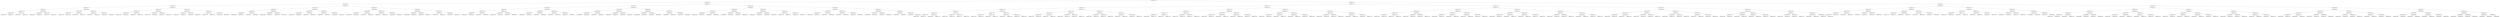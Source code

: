 digraph G{
804969862 [label="Node{data=[7104, 7104]}"]
804969862 -> 312809277
312809277 [label="Node{data=[3786, 3786]}"]
312809277 -> 102608790
102608790 [label="Node{data=[3295, 3295]}"]
102608790 -> 1667984017
1667984017 [label="Node{data=[1456, 1456]}"]
1667984017 -> 436510103
436510103 [label="Node{data=[1440, 1440]}"]
436510103 -> 539131157
539131157 [label="Node{data=[1432, 1432]}"]
539131157 -> 1260914584
1260914584 [label="Node{data=[1367, 1367]}"]
1260914584 -> 1932514190
1932514190 [label="Node{data=[1320, 1320]}"]
1932514190 -> 1308168281
1308168281 [label="Node{data=[1292, 1292]}"]
1932514190 -> 2113930790
2113930790 [label="Node{data=[1328, 1328]}"]
1260914584 -> 1965021881
1965021881 [label="Node{data=[1414, 1414]}"]
1965021881 -> 2023867447
2023867447 [label="Node{data=[1408, 1408]}"]
1965021881 -> 2103404706
2103404706 [label="Node{data=[1431, 1431]}"]
539131157 -> 51408921
51408921 [label="Node{data=[1436, 1436]}"]
51408921 -> 139573456
139573456 [label="Node{data=[1434, 1434]}"]
139573456 -> 2124891537
2124891537 [label="Node{data=[1433, 1433]}"]
139573456 -> 2025531551
2025531551 [label="Node{data=[1435, 1435]}"]
51408921 -> 2016087849
2016087849 [label="Node{data=[1438, 1438]}"]
2016087849 -> 2100932548
2100932548 [label="Node{data=[1437, 1437]}"]
2016087849 -> 972486207
972486207 [label="Node{data=[1439, 1439]}"]
436510103 -> 413716046
413716046 [label="Node{data=[1448, 1448]}"]
413716046 -> 953866293
953866293 [label="Node{data=[1444, 1444]}"]
953866293 -> 145561445
145561445 [label="Node{data=[1442, 1442]}"]
145561445 -> 115629889
115629889 [label="Node{data=[1441, 1441]}"]
145561445 -> 1482701677
1482701677 [label="Node{data=[1443, 1443]}"]
953866293 -> 915757860
915757860 [label="Node{data=[1446, 1446]}"]
915757860 -> 1457743020
1457743020 [label="Node{data=[1445, 1445]}"]
915757860 -> 1926838118
1926838118 [label="Node{data=[1447, 1447]}"]
413716046 -> 725336323
725336323 [label="Node{data=[1452, 1452]}"]
725336323 -> 929817403
929817403 [label="Node{data=[1450, 1450]}"]
929817403 -> 2053126014
2053126014 [label="Node{data=[1449, 1449]}"]
929817403 -> 1094278483
1094278483 [label="Node{data=[1451, 1451]}"]
725336323 -> 880787374
880787374 [label="Node{data=[1454, 1454]}"]
880787374 -> 1558573089
1558573089 [label="Node{data=[1453, 1453]}"]
880787374 -> 658896644
658896644 [label="Node{data=[1455, 1455]}"]
1667984017 -> 740160890
740160890 [label="Node{data=[2018, 2018]}"]
740160890 -> 1700183448
1700183448 [label="Node{data=[1557, 1557]}"]
1700183448 -> 381763051
381763051 [label="Node{data=[1467, 1467]}"]
381763051 -> 515118560
515118560 [label="Node{data=[1458, 1458]}"]
515118560 -> 1572967785
1572967785 [label="Node{data=[1457, 1457]}"]
515118560 -> 220944692
220944692 [label="Node{data=[1459, 1459]}"]
381763051 -> 303698719
303698719 [label="Node{data=[1496, 1496]}"]
303698719 -> 742334377
742334377 [label="Node{data=[1476, 1476]}"]
303698719 -> 2097458586
2097458586 [label="Node{data=[1541, 1541]}"]
1700183448 -> 716290551
716290551 [label="Node{data=[1984, 1984]}"]
716290551 -> 1760679253
1760679253 [label="Node{data=[1852, 1852]}"]
1760679253 -> 1021795765
1021795765 [label="Node{data=[1776, 1776]}"]
1760679253 -> 1691832270
1691832270 [label="Node{data=[1965, 1965]}"]
716290551 -> 1125006498
1125006498 [label="Node{data=[2016, 2016]}"]
1125006498 -> 624100075
624100075 [label="Node{data=[2007, 2007]}"]
1125006498 -> 591390989
591390989 [label="Node{data=[2017, 2017]}"]
740160890 -> 2101898139
2101898139 [label="Node{data=[2173, 2173]}"]
2101898139 -> 1326556092
1326556092 [label="Node{data=[2022, 2022]}"]
1326556092 -> 1913177327
1913177327 [label="Node{data=[2020, 2020]}"]
1913177327 -> 774056994
774056994 [label="Node{data=[2019, 2019]}"]
1913177327 -> 269065934
269065934 [label="Node{data=[2021, 2021]}"]
1326556092 -> 1380434736
1380434736 [label="Node{data=[2058, 2058]}"]
1380434736 -> 1725712939
1725712939 [label="Node{data=[2023, 2023]}"]
1380434736 -> 1361656046
1361656046 [label="Node{data=[2100, 2100]}"]
2101898139 -> 218772459
218772459 [label="Node{data=[2202, 2202]}"]
218772459 -> 1639460665
1639460665 [label="Node{data=[2175, 2175]}"]
1639460665 -> 1706142775
1706142775 [label="Node{data=[2174, 2174]}"]
1639460665 -> 2110195239
2110195239 [label="Node{data=[2187, 2187]}"]
218772459 -> 554624799
554624799 [label="Node{data=[2329, 2329]}"]
554624799 -> 32495072
32495072 [label="Node{data=[2298, 2298]}"]
554624799 -> 1775698430
1775698430 [label="Node{data=[2330, 2330]}"]
102608790 -> 753190109
753190109 [label="Node{data=[3452, 3452]}"]
753190109 -> 2047146049
2047146049 [label="Node{data=[3412, 3412]}"]
2047146049 -> 96166452
96166452 [label="Node{data=[3404, 3404]}"]
96166452 -> 1420974988
1420974988 [label="Node{data=[3400, 3400]}"]
1420974988 -> 1593491435
1593491435 [label="Node{data=[3398, 3398]}"]
1593491435 -> 56726149
56726149 [label="Node{data=[3390, 3390]}"]
1593491435 -> 1570105887
1570105887 [label="Node{data=[3399, 3399]}"]
1420974988 -> 457024538
457024538 [label="Node{data=[3402, 3402]}"]
457024538 -> 271795569
271795569 [label="Node{data=[3401, 3401]}"]
457024538 -> 524879944
524879944 [label="Node{data=[3403, 3403]}"]
96166452 -> 1845415084
1845415084 [label="Node{data=[3408, 3408]}"]
1845415084 -> 454408317
454408317 [label="Node{data=[3406, 3406]}"]
454408317 -> 294088355
294088355 [label="Node{data=[3405, 3405]}"]
454408317 -> 1180385171
1180385171 [label="Node{data=[3407, 3407]}"]
1845415084 -> 1574633560
1574633560 [label="Node{data=[3410, 3410]}"]
1574633560 -> 1807453646
1807453646 [label="Node{data=[3409, 3409]}"]
1574633560 -> 1105400940
1105400940 [label="Node{data=[3411, 3411]}"]
2047146049 -> 1591417956
1591417956 [label="Node{data=[3444, 3444]}"]
1591417956 -> 1535581735
1535581735 [label="Node{data=[3440, 3440]}"]
1535581735 -> 1818574180
1818574180 [label="Node{data=[3438, 3438]}"]
1818574180 -> 897320176
897320176 [label="Node{data=[3413, 3413]}"]
1818574180 -> 859964935
859964935 [label="Node{data=[3439, 3439]}"]
1535581735 -> 1347899502
1347899502 [label="Node{data=[3442, 3442]}"]
1347899502 -> 362596637
362596637 [label="Node{data=[3441, 3441]}"]
1347899502 -> 1074926810
1074926810 [label="Node{data=[3443, 3443]}"]
1591417956 -> 1665351905
1665351905 [label="Node{data=[3448, 3448]}"]
1665351905 -> 159230151
159230151 [label="Node{data=[3446, 3446]}"]
159230151 -> 2052742356
2052742356 [label="Node{data=[3445, 3445]}"]
159230151 -> 717108097
717108097 [label="Node{data=[3447, 3447]}"]
1665351905 -> 1392716415
1392716415 [label="Node{data=[3450, 3450]}"]
1392716415 -> 937200456
937200456 [label="Node{data=[3449, 3449]}"]
1392716415 -> 524869019
524869019 [label="Node{data=[3451, 3451]}"]
753190109 -> 1144117192
1144117192 [label="Node{data=[3468, 3468]}"]
1144117192 -> 237719011
237719011 [label="Node{data=[3460, 3460]}"]
237719011 -> 1576931749
1576931749 [label="Node{data=[3456, 3456]}"]
1576931749 -> 75737988
75737988 [label="Node{data=[3454, 3454]}"]
75737988 -> 1313256267
1313256267 [label="Node{data=[3453, 3453]}"]
75737988 -> 450276149
450276149 [label="Node{data=[3455, 3455]}"]
1576931749 -> 931721971
931721971 [label="Node{data=[3458, 3458]}"]
931721971 -> 776908813
776908813 [label="Node{data=[3457, 3457]}"]
931721971 -> 1441370724
1441370724 [label="Node{data=[3459, 3459]}"]
237719011 -> 2051605743
2051605743 [label="Node{data=[3464, 3464]}"]
2051605743 -> 178679359
178679359 [label="Node{data=[3462, 3462]}"]
178679359 -> 1370716606
1370716606 [label="Node{data=[3461, 3461]}"]
178679359 -> 1213246302
1213246302 [label="Node{data=[3463, 3463]}"]
2051605743 -> 2056040647
2056040647 [label="Node{data=[3466, 3466]}"]
2056040647 -> 1130556991
1130556991 [label="Node{data=[3465, 3465]}"]
2056040647 -> 156631396
156631396 [label="Node{data=[3467, 3467]}"]
1144117192 -> 1150370123
1150370123 [label="Node{data=[3778, 3778]}"]
1150370123 -> 1527040918
1527040918 [label="Node{data=[3563, 3563]}"]
1527040918 -> 264492511
264492511 [label="Node{data=[3470, 3470]}"]
264492511 -> 916957282
916957282 [label="Node{data=[3469, 3469]}"]
264492511 -> 2029137124
2029137124 [label="Node{data=[3523, 3523]}"]
1527040918 -> 89591831
89591831 [label="Node{data=[3602, 3602]}"]
89591831 -> 338382927
338382927 [label="Node{data=[3584, 3584]}"]
89591831 -> 532942352
532942352 [label="Node{data=[3777, 3777]}"]
1150370123 -> 1983419392
1983419392 [label="Node{data=[3782, 3782]}"]
1983419392 -> 1263723896
1263723896 [label="Node{data=[3780, 3780]}"]
1263723896 -> 95780213
95780213 [label="Node{data=[3779, 3779]}"]
1263723896 -> 977164125
977164125 [label="Node{data=[3781, 3781]}"]
1983419392 -> 135548046
135548046 [label="Node{data=[3784, 3784]}"]
135548046 -> 1412501969
1412501969 [label="Node{data=[3783, 3783]}"]
135548046 -> 2051117303
2051117303 [label="Node{data=[3785, 3785]}"]
312809277 -> 848143453
848143453 [label="Node{data=[3937, 3937]}"]
848143453 -> 408415934
408415934 [label="Node{data=[3818, 3818]}"]
408415934 -> 1144314876
1144314876 [label="Node{data=[3802, 3802]}"]
1144314876 -> 847527333
847527333 [label="Node{data=[3794, 3794]}"]
847527333 -> 1836374244
1836374244 [label="Node{data=[3790, 3790]}"]
1836374244 -> 1248979434
1248979434 [label="Node{data=[3788, 3788]}"]
1248979434 -> 678965347
678965347 [label="Node{data=[3787, 3787]}"]
1248979434 -> 990009820
990009820 [label="Node{data=[3789, 3789]}"]
1836374244 -> 1887045024
1887045024 [label="Node{data=[3792, 3792]}"]
1887045024 -> 897682684
897682684 [label="Node{data=[3791, 3791]}"]
1887045024 -> 1544767751
1544767751 [label="Node{data=[3793, 3793]}"]
847527333 -> 1970677728
1970677728 [label="Node{data=[3798, 3798]}"]
1970677728 -> 1434549227
1434549227 [label="Node{data=[3796, 3796]}"]
1434549227 -> 1826548683
1826548683 [label="Node{data=[3795, 3795]}"]
1434549227 -> 717474854
717474854 [label="Node{data=[3797, 3797]}"]
1970677728 -> 1850648505
1850648505 [label="Node{data=[3800, 3800]}"]
1850648505 -> 818857912
818857912 [label="Node{data=[3799, 3799]}"]
1850648505 -> 735441625
735441625 [label="Node{data=[3801, 3801]}"]
1144314876 -> 524532089
524532089 [label="Node{data=[3810, 3810]}"]
524532089 -> 78362183
78362183 [label="Node{data=[3806, 3806]}"]
78362183 -> 1109279341
1109279341 [label="Node{data=[3804, 3804]}"]
1109279341 -> 1180251085
1180251085 [label="Node{data=[3803, 3803]}"]
1109279341 -> 1146339854
1146339854 [label="Node{data=[3805, 3805]}"]
78362183 -> 487804237
487804237 [label="Node{data=[3808, 3808]}"]
487804237 -> 766409128
766409128 [label="Node{data=[3807, 3807]}"]
487804237 -> 585556107
585556107 [label="Node{data=[3809, 3809]}"]
524532089 -> 2029978987
2029978987 [label="Node{data=[3814, 3814]}"]
2029978987 -> 2139178524
2139178524 [label="Node{data=[3812, 3812]}"]
2139178524 -> 565969789
565969789 [label="Node{data=[3811, 3811]}"]
2139178524 -> 885738873
885738873 [label="Node{data=[3813, 3813]}"]
2029978987 -> 874496726
874496726 [label="Node{data=[3816, 3816]}"]
874496726 -> 1096537071
1096537071 [label="Node{data=[3815, 3815]}"]
874496726 -> 12420946
12420946 [label="Node{data=[3817, 3817]}"]
408415934 -> 1853076153
1853076153 [label="Node{data=[3892, 3892]}"]
1853076153 -> 615568595
615568595 [label="Node{data=[3884, 3884]}"]
615568595 -> 996916993
996916993 [label="Node{data=[3880, 3880]}"]
996916993 -> 1468016681
1468016681 [label="Node{data=[3851, 3851]}"]
1468016681 -> 605404698
605404698 [label="Node{data=[3839, 3839]}"]
1468016681 -> 111271943
111271943 [label="Node{data=[3860, 3860]}"]
996916993 -> 1616172133
1616172133 [label="Node{data=[3882, 3882]}"]
1616172133 -> 918776102
918776102 [label="Node{data=[3881, 3881]}"]
1616172133 -> 1068496010
1068496010 [label="Node{data=[3883, 3883]}"]
615568595 -> 914852512
914852512 [label="Node{data=[3888, 3888]}"]
914852512 -> 1882626025
1882626025 [label="Node{data=[3886, 3886]}"]
1882626025 -> 1561418384
1561418384 [label="Node{data=[3885, 3885]}"]
1882626025 -> 492502556
492502556 [label="Node{data=[3887, 3887]}"]
914852512 -> 386049437
386049437 [label="Node{data=[3890, 3890]}"]
386049437 -> 1406132555
1406132555 [label="Node{data=[3889, 3889]}"]
386049437 -> 81650808
81650808 [label="Node{data=[3891, 3891]}"]
1853076153 -> 1321029857
1321029857 [label="Node{data=[3929, 3929]}"]
1321029857 -> 1276193510
1276193510 [label="Node{data=[3896, 3896]}"]
1276193510 -> 1618501526
1618501526 [label="Node{data=[3894, 3894]}"]
1618501526 -> 191732165
191732165 [label="Node{data=[3893, 3893]}"]
1618501526 -> 796129809
796129809 [label="Node{data=[3895, 3895]}"]
1276193510 -> 1794155267
1794155267 [label="Node{data=[3898, 3898]}"]
1794155267 -> 1213650212
1213650212 [label="Node{data=[3897, 3897]}"]
1794155267 -> 798154330
798154330 [label="Node{data=[3928, 3928]}"]
1321029857 -> 528554699
528554699 [label="Node{data=[3933, 3933]}"]
528554699 -> 1879460483
1879460483 [label="Node{data=[3931, 3931]}"]
1879460483 -> 243748434
243748434 [label="Node{data=[3930, 3930]}"]
1879460483 -> 937304534
937304534 [label="Node{data=[3932, 3932]}"]
528554699 -> 547238564
547238564 [label="Node{data=[3935, 3935]}"]
547238564 -> 1653487206
1653487206 [label="Node{data=[3934, 3934]}"]
547238564 -> 1448022459
1448022459 [label="Node{data=[3936, 3936]}"]
848143453 -> 274291253
274291253 [label="Node{data=[4219, 4219]}"]
274291253 -> 1099125128
1099125128 [label="Node{data=[3953, 3953]}"]
1099125128 -> 1387094744
1387094744 [label="Node{data=[3945, 3945]}"]
1387094744 -> 2084660223
2084660223 [label="Node{data=[3941, 3941]}"]
2084660223 -> 647173808
647173808 [label="Node{data=[3939, 3939]}"]
647173808 -> 2110196987
2110196987 [label="Node{data=[3938, 3938]}"]
647173808 -> 1145379385
1145379385 [label="Node{data=[3940, 3940]}"]
2084660223 -> 862771157
862771157 [label="Node{data=[3943, 3943]}"]
862771157 -> 234119582
234119582 [label="Node{data=[3942, 3942]}"]
862771157 -> 1209074703
1209074703 [label="Node{data=[3944, 3944]}"]
1387094744 -> 619273190
619273190 [label="Node{data=[3949, 3949]}"]
619273190 -> 1903092433
1903092433 [label="Node{data=[3947, 3947]}"]
1903092433 -> 1605932531
1605932531 [label="Node{data=[3946, 3946]}"]
1903092433 -> 533316471
533316471 [label="Node{data=[3948, 3948]}"]
619273190 -> 1896975619
1896975619 [label="Node{data=[3951, 3951]}"]
1896975619 -> 2012189082
2012189082 [label="Node{data=[3950, 3950]}"]
1896975619 -> 1826854297
1826854297 [label="Node{data=[3952, 3952]}"]
1099125128 -> 1038098697
1038098697 [label="Node{data=[4099, 4099]}"]
1038098697 -> 1080347171
1080347171 [label="Node{data=[3957, 3957]}"]
1080347171 -> 1267527924
1267527924 [label="Node{data=[3955, 3955]}"]
1267527924 -> 993258305
993258305 [label="Node{data=[3954, 3954]}"]
1267527924 -> 132611399
132611399 [label="Node{data=[3956, 3956]}"]
1080347171 -> 1630833226
1630833226 [label="Node{data=[3959, 3959]}"]
1630833226 -> 1293147592
1293147592 [label="Node{data=[3958, 3958]}"]
1630833226 -> 1767792328
1767792328 [label="Node{data=[3960, 3960]}"]
1038098697 -> 1441733601
1441733601 [label="Node{data=[4215, 4215]}"]
1441733601 -> 273464780
273464780 [label="Node{data=[4128, 4128]}"]
273464780 -> 1130553232
1130553232 [label="Node{data=[4121, 4121]}"]
273464780 -> 1481732394
1481732394 [label="Node{data=[4178, 4178]}"]
1441733601 -> 1976326610
1976326610 [label="Node{data=[4217, 4217]}"]
1976326610 -> 1783930
1783930 [label="Node{data=[4216, 4216]}"]
1976326610 -> 1431366070
1431366070 [label="Node{data=[4218, 4218]}"]
274291253 -> 106633751
106633751 [label="Node{data=[5235, 5235]}"]
106633751 -> 298762695
298762695 [label="Node{data=[5227, 5227]}"]
298762695 -> 1213199212
1213199212 [label="Node{data=[4897, 4897]}"]
1213199212 -> 444645002
444645002 [label="Node{data=[4221, 4221]}"]
444645002 -> 1146455151
1146455151 [label="Node{data=[4220, 4220]}"]
444645002 -> 603104731
603104731 [label="Node{data=[4222, 4222]}"]
1213199212 -> 336721498
336721498 [label="Node{data=[5190, 5190]}"]
336721498 -> 200965820
200965820 [label="Node{data=[5151, 5151]}"]
336721498 -> 1675949392
1675949392 [label="Node{data=[5205, 5205]}"]
298762695 -> 1427003530
1427003530 [label="Node{data=[5231, 5231]}"]
1427003530 -> 1320605527
1320605527 [label="Node{data=[5229, 5229]}"]
1320605527 -> 375476131
375476131 [label="Node{data=[5228, 5228]}"]
1320605527 -> 1382770250
1382770250 [label="Node{data=[5230, 5230]}"]
1427003530 -> 1971764869
1971764869 [label="Node{data=[5233, 5233]}"]
1971764869 -> 225624845
225624845 [label="Node{data=[5232, 5232]}"]
1971764869 -> 301107543
301107543 [label="Node{data=[5234, 5234]}"]
106633751 -> 404943893
404943893 [label="Node{data=[5317, 5317]}"]
404943893 -> 1485837058
1485837058 [label="Node{data=[5239, 5239]}"]
1485837058 -> 1130482102
1130482102 [label="Node{data=[5237, 5237]}"]
1130482102 -> 1188841660
1188841660 [label="Node{data=[5236, 5236]}"]
1130482102 -> 1230085678
1230085678 [label="Node{data=[5238, 5238]}"]
1485837058 -> 285318149
285318149 [label="Node{data=[5268, 5268]}"]
285318149 -> 1549847530
1549847530 [label="Node{data=[5240, 5240]}"]
285318149 -> 2019422578
2019422578 [label="Node{data=[5301, 5301]}"]
404943893 -> 1027121337
1027121337 [label="Node{data=[5666, 5666]}"]
1027121337 -> 549778095
549778095 [label="Node{data=[5519, 5519]}"]
549778095 -> 2057392838
2057392838 [label="Node{data=[5436, 5436]}"]
549778095 -> 1835068033
1835068033 [label="Node{data=[5578, 5578]}"]
1027121337 -> 363180796
363180796 [label="Node{data=[7093, 7093]}"]
363180796 -> 317946733
317946733 [label="Node{data=[5808, 5808]}"]
363180796 -> 1655979159
1655979159 [label="Node{data=[7103, 7103]}"]
804969862 -> 149616290
149616290 [label="Node{data=[7635, 7635]}"]
149616290 -> 811632401
811632401 [label="Node{data=[7272, 7272]}"]
811632401 -> 960608867
960608867 [label="Node{data=[7168, 7168]}"]
960608867 -> 2052221272
2052221272 [label="Node{data=[7136, 7136]}"]
2052221272 -> 634576726
634576726 [label="Node{data=[7120, 7120]}"]
634576726 -> 297704690
297704690 [label="Node{data=[7112, 7112]}"]
297704690 -> 622378500
622378500 [label="Node{data=[7108, 7108]}"]
622378500 -> 1290345302
1290345302 [label="Node{data=[7106, 7106]}"]
1290345302 -> 2146588146
2146588146 [label="Node{data=[7105, 7105]}"]
1290345302 -> 449712114
449712114 [label="Node{data=[7107, 7107]}"]
622378500 -> 2051439153
2051439153 [label="Node{data=[7110, 7110]}"]
2051439153 -> 2121395588
2121395588 [label="Node{data=[7109, 7109]}"]
2051439153 -> 331446909
331446909 [label="Node{data=[7111, 7111]}"]
297704690 -> 2031765096
2031765096 [label="Node{data=[7116, 7116]}"]
2031765096 -> 818166920
818166920 [label="Node{data=[7114, 7114]}"]
818166920 -> 1093204697
1093204697 [label="Node{data=[7113, 7113]}"]
818166920 -> 1503818259
1503818259 [label="Node{data=[7115, 7115]}"]
2031765096 -> 1923106377
1923106377 [label="Node{data=[7118, 7118]}"]
1923106377 -> 1662059753
1662059753 [label="Node{data=[7117, 7117]}"]
1923106377 -> 1709818976
1709818976 [label="Node{data=[7119, 7119]}"]
634576726 -> 789647396
789647396 [label="Node{data=[7128, 7128]}"]
789647396 -> 1601411457
1601411457 [label="Node{data=[7124, 7124]}"]
1601411457 -> 883878090
883878090 [label="Node{data=[7122, 7122]}"]
883878090 -> 525332731
525332731 [label="Node{data=[7121, 7121]}"]
883878090 -> 955794182
955794182 [label="Node{data=[7123, 7123]}"]
1601411457 -> 2072279561
2072279561 [label="Node{data=[7126, 7126]}"]
2072279561 -> 951002379
951002379 [label="Node{data=[7125, 7125]}"]
2072279561 -> 1485296333
1485296333 [label="Node{data=[7127, 7127]}"]
789647396 -> 572345000
572345000 [label="Node{data=[7132, 7132]}"]
572345000 -> 2047944912
2047944912 [label="Node{data=[7130, 7130]}"]
2047944912 -> 995614180
995614180 [label="Node{data=[7129, 7129]}"]
2047944912 -> 1562403321
1562403321 [label="Node{data=[7131, 7131]}"]
572345000 -> 362821887
362821887 [label="Node{data=[7134, 7134]}"]
362821887 -> 1711588659
1711588659 [label="Node{data=[7133, 7133]}"]
362821887 -> 1673108714
1673108714 [label="Node{data=[7135, 7135]}"]
2052221272 -> 1028130509
1028130509 [label="Node{data=[7152, 7152]}"]
1028130509 -> 691775067
691775067 [label="Node{data=[7144, 7144]}"]
691775067 -> 1775686418
1775686418 [label="Node{data=[7140, 7140]}"]
1775686418 -> 1185373198
1185373198 [label="Node{data=[7138, 7138]}"]
1185373198 -> 1000625273
1000625273 [label="Node{data=[7137, 7137]}"]
1185373198 -> 1331246120
1331246120 [label="Node{data=[7139, 7139]}"]
1775686418 -> 273166482
273166482 [label="Node{data=[7142, 7142]}"]
273166482 -> 1827887545
1827887545 [label="Node{data=[7141, 7141]}"]
273166482 -> 1970134978
1970134978 [label="Node{data=[7143, 7143]}"]
691775067 -> 1930648883
1930648883 [label="Node{data=[7148, 7148]}"]
1930648883 -> 579743587
579743587 [label="Node{data=[7146, 7146]}"]
579743587 -> 1422300186
1422300186 [label="Node{data=[7145, 7145]}"]
579743587 -> 1330565775
1330565775 [label="Node{data=[7147, 7147]}"]
1930648883 -> 652080272
652080272 [label="Node{data=[7150, 7150]}"]
652080272 -> 1979392543
1979392543 [label="Node{data=[7149, 7149]}"]
652080272 -> 360517374
360517374 [label="Node{data=[7151, 7151]}"]
1028130509 -> 740191348
740191348 [label="Node{data=[7160, 7160]}"]
740191348 -> 1697539091
1697539091 [label="Node{data=[7156, 7156]}"]
1697539091 -> 1231640947
1231640947 [label="Node{data=[7154, 7154]}"]
1231640947 -> 874427486
874427486 [label="Node{data=[7153, 7153]}"]
1231640947 -> 1807487845
1807487845 [label="Node{data=[7155, 7155]}"]
1697539091 -> 2107960573
2107960573 [label="Node{data=[7158, 7158]}"]
2107960573 -> 2122678523
2122678523 [label="Node{data=[7157, 7157]}"]
2107960573 -> 1064855345
1064855345 [label="Node{data=[7159, 7159]}"]
740191348 -> 886336640
886336640 [label="Node{data=[7164, 7164]}"]
886336640 -> 1850584547
1850584547 [label="Node{data=[7162, 7162]}"]
1850584547 -> 1008564873
1008564873 [label="Node{data=[7161, 7161]}"]
1850584547 -> 1075889108
1075889108 [label="Node{data=[7163, 7163]}"]
886336640 -> 1460078396
1460078396 [label="Node{data=[7166, 7166]}"]
1460078396 -> 1411816074
1411816074 [label="Node{data=[7165, 7165]}"]
1460078396 -> 62417845
62417845 [label="Node{data=[7167, 7167]}"]
960608867 -> 1161836149
1161836149 [label="Node{data=[7200, 7200]}"]
1161836149 -> 705820422
705820422 [label="Node{data=[7184, 7184]}"]
705820422 -> 1250155012
1250155012 [label="Node{data=[7176, 7176]}"]
1250155012 -> 178709794
178709794 [label="Node{data=[7172, 7172]}"]
178709794 -> 1318160797
1318160797 [label="Node{data=[7170, 7170]}"]
1318160797 -> 1797127822
1797127822 [label="Node{data=[7169, 7169]}"]
1318160797 -> 1067076115
1067076115 [label="Node{data=[7171, 7171]}"]
178709794 -> 36190007
36190007 [label="Node{data=[7174, 7174]}"]
36190007 -> 1085770638
1085770638 [label="Node{data=[7173, 7173]}"]
36190007 -> 1146807448
1146807448 [label="Node{data=[7175, 7175]}"]
1250155012 -> 696120530
696120530 [label="Node{data=[7180, 7180]}"]
696120530 -> 1789919045
1789919045 [label="Node{data=[7178, 7178]}"]
1789919045 -> 381219429
381219429 [label="Node{data=[7177, 7177]}"]
1789919045 -> 89500174
89500174 [label="Node{data=[7179, 7179]}"]
696120530 -> 1137181970
1137181970 [label="Node{data=[7182, 7182]}"]
1137181970 -> 1443405817
1443405817 [label="Node{data=[7181, 7181]}"]
1137181970 -> 133325959
133325959 [label="Node{data=[7183, 7183]}"]
705820422 -> 803187629
803187629 [label="Node{data=[7192, 7192]}"]
803187629 -> 750570449
750570449 [label="Node{data=[7188, 7188]}"]
750570449 -> 1046048488
1046048488 [label="Node{data=[7186, 7186]}"]
1046048488 -> 714859512
714859512 [label="Node{data=[7185, 7185]}"]
1046048488 -> 2018224069
2018224069 [label="Node{data=[7187, 7187]}"]
750570449 -> 845351262
845351262 [label="Node{data=[7190, 7190]}"]
845351262 -> 1203249108
1203249108 [label="Node{data=[7189, 7189]}"]
845351262 -> 852078840
852078840 [label="Node{data=[7191, 7191]}"]
803187629 -> 395926763
395926763 [label="Node{data=[7196, 7196]}"]
395926763 -> 1025154751
1025154751 [label="Node{data=[7194, 7194]}"]
1025154751 -> 987455607
987455607 [label="Node{data=[7193, 7193]}"]
1025154751 -> 1164593572
1164593572 [label="Node{data=[7195, 7195]}"]
395926763 -> 407452646
407452646 [label="Node{data=[7198, 7198]}"]
407452646 -> 1901048118
1901048118 [label="Node{data=[7197, 7197]}"]
407452646 -> 284602288
284602288 [label="Node{data=[7199, 7199]}"]
1161836149 -> 130478947
130478947 [label="Node{data=[7256, 7256]}"]
130478947 -> 1442938486
1442938486 [label="Node{data=[7248, 7248]}"]
1442938486 -> 1514906497
1514906497 [label="Node{data=[7244, 7244]}"]
1514906497 -> 2145717335
2145717335 [label="Node{data=[7202, 7202]}"]
2145717335 -> 1325970723
1325970723 [label="Node{data=[7201, 7201]}"]
2145717335 -> 304582778
304582778 [label="Node{data=[7243, 7243]}"]
1514906497 -> 360148500
360148500 [label="Node{data=[7246, 7246]}"]
360148500 -> 1118265177
1118265177 [label="Node{data=[7245, 7245]}"]
360148500 -> 1217158019
1217158019 [label="Node{data=[7247, 7247]}"]
1442938486 -> 1711711912
1711711912 [label="Node{data=[7252, 7252]}"]
1711711912 -> 1219457970
1219457970 [label="Node{data=[7250, 7250]}"]
1219457970 -> 814395497
814395497 [label="Node{data=[7249, 7249]}"]
1219457970 -> 443590072
443590072 [label="Node{data=[7251, 7251]}"]
1711711912 -> 1234199480
1234199480 [label="Node{data=[7254, 7254]}"]
1234199480 -> 2056371163
2056371163 [label="Node{data=[7253, 7253]}"]
1234199480 -> 536691992
536691992 [label="Node{data=[7255, 7255]}"]
130478947 -> 12549690
12549690 [label="Node{data=[7264, 7264]}"]
12549690 -> 1257787446
1257787446 [label="Node{data=[7260, 7260]}"]
1257787446 -> 1027630545
1027630545 [label="Node{data=[7258, 7258]}"]
1027630545 -> 1214264036
1214264036 [label="Node{data=[7257, 7257]}"]
1027630545 -> 869649276
869649276 [label="Node{data=[7259, 7259]}"]
1257787446 -> 1000625360
1000625360 [label="Node{data=[7262, 7262]}"]
1000625360 -> 99930264
99930264 [label="Node{data=[7261, 7261]}"]
1000625360 -> 1288320464
1288320464 [label="Node{data=[7263, 7263]}"]
12549690 -> 1373210910
1373210910 [label="Node{data=[7268, 7268]}"]
1373210910 -> 1220695329
1220695329 [label="Node{data=[7266, 7266]}"]
1220695329 -> 1796291761
1796291761 [label="Node{data=[7265, 7265]}"]
1220695329 -> 1994977462
1994977462 [label="Node{data=[7267, 7267]}"]
1373210910 -> 1810109964
1810109964 [label="Node{data=[7270, 7270]}"]
1810109964 -> 836058380
836058380 [label="Node{data=[7269, 7269]}"]
1810109964 -> 1396927283
1396927283 [label="Node{data=[7271, 7271]}"]
811632401 -> 1646222509
1646222509 [label="Node{data=[7422, 7422]}"]
1646222509 -> 696279700
696279700 [label="Node{data=[7304, 7304]}"]
696279700 -> 832899061
832899061 [label="Node{data=[7288, 7288]}"]
832899061 -> 2037901313
2037901313 [label="Node{data=[7280, 7280]}"]
2037901313 -> 1637169590
1637169590 [label="Node{data=[7276, 7276]}"]
1637169590 -> 1261138898
1261138898 [label="Node{data=[7274, 7274]}"]
1261138898 -> 1386766317
1386766317 [label="Node{data=[7273, 7273]}"]
1261138898 -> 349803097
349803097 [label="Node{data=[7275, 7275]}"]
1637169590 -> 1556697597
1556697597 [label="Node{data=[7278, 7278]}"]
1556697597 -> 1290542165
1290542165 [label="Node{data=[7277, 7277]}"]
1556697597 -> 1546351890
1546351890 [label="Node{data=[7279, 7279]}"]
2037901313 -> 70811540
70811540 [label="Node{data=[7284, 7284]}"]
70811540 -> 317231191
317231191 [label="Node{data=[7282, 7282]}"]
317231191 -> 1053436139
1053436139 [label="Node{data=[7281, 7281]}"]
317231191 -> 969820613
969820613 [label="Node{data=[7283, 7283]}"]
70811540 -> 2118993335
2118993335 [label="Node{data=[7286, 7286]}"]
2118993335 -> 678500353
678500353 [label="Node{data=[7285, 7285]}"]
2118993335 -> 1200877716
1200877716 [label="Node{data=[7287, 7287]}"]
832899061 -> 215484866
215484866 [label="Node{data=[7296, 7296]}"]
215484866 -> 405574931
405574931 [label="Node{data=[7292, 7292]}"]
405574931 -> 951920391
951920391 [label="Node{data=[7290, 7290]}"]
951920391 -> 1626503124
1626503124 [label="Node{data=[7289, 7289]}"]
951920391 -> 749265937
749265937 [label="Node{data=[7291, 7291]}"]
405574931 -> 1355835546
1355835546 [label="Node{data=[7294, 7294]}"]
1355835546 -> 17098904
17098904 [label="Node{data=[7293, 7293]}"]
1355835546 -> 1916494779
1916494779 [label="Node{data=[7295, 7295]}"]
215484866 -> 433625473
433625473 [label="Node{data=[7300, 7300]}"]
433625473 -> 1243588248
1243588248 [label="Node{data=[7298, 7298]}"]
1243588248 -> 1828312939
1828312939 [label="Node{data=[7297, 7297]}"]
1243588248 -> 1173768180
1173768180 [label="Node{data=[7299, 7299]}"]
433625473 -> 415222362
415222362 [label="Node{data=[7302, 7302]}"]
415222362 -> 799245491
799245491 [label="Node{data=[7301, 7301]}"]
415222362 -> 222514339
222514339 [label="Node{data=[7303, 7303]}"]
696279700 -> 2055041816
2055041816 [label="Node{data=[7320, 7320]}"]
2055041816 -> 477530903
477530903 [label="Node{data=[7312, 7312]}"]
477530903 -> 801309238
801309238 [label="Node{data=[7308, 7308]}"]
801309238 -> 947021113
947021113 [label="Node{data=[7306, 7306]}"]
947021113 -> 688272540
688272540 [label="Node{data=[7305, 7305]}"]
947021113 -> 16792728
16792728 [label="Node{data=[7307, 7307]}"]
801309238 -> 912608316
912608316 [label="Node{data=[7310, 7310]}"]
912608316 -> 496352356
496352356 [label="Node{data=[7309, 7309]}"]
912608316 -> 95410590
95410590 [label="Node{data=[7311, 7311]}"]
477530903 -> 97239375
97239375 [label="Node{data=[7316, 7316]}"]
97239375 -> 433289574
433289574 [label="Node{data=[7314, 7314]}"]
433289574 -> 697663652
697663652 [label="Node{data=[7313, 7313]}"]
433289574 -> 1385029409
1385029409 [label="Node{data=[7315, 7315]}"]
97239375 -> 160939398
160939398 [label="Node{data=[7318, 7318]}"]
160939398 -> 193850779
193850779 [label="Node{data=[7317, 7317]}"]
160939398 -> 236510446
236510446 [label="Node{data=[7319, 7319]}"]
2055041816 -> 852524763
852524763 [label="Node{data=[7328, 7328]}"]
852524763 -> 102735498
102735498 [label="Node{data=[7324, 7324]}"]
102735498 -> 1654278887
1654278887 [label="Node{data=[7322, 7322]}"]
1654278887 -> 715986422
715986422 [label="Node{data=[7321, 7321]}"]
1654278887 -> 465207518
465207518 [label="Node{data=[7323, 7323]}"]
102735498 -> 1638643437
1638643437 [label="Node{data=[7326, 7326]}"]
1638643437 -> 1372980557
1372980557 [label="Node{data=[7325, 7325]}"]
1638643437 -> 320256036
320256036 [label="Node{data=[7327, 7327]}"]
852524763 -> 1558542056
1558542056 [label="Node{data=[7332, 7332]}"]
1558542056 -> 1623572295
1623572295 [label="Node{data=[7330, 7330]}"]
1623572295 -> 22553215
22553215 [label="Node{data=[7329, 7329]}"]
1623572295 -> 657026536
657026536 [label="Node{data=[7331, 7331]}"]
1558542056 -> 1342971347
1342971347 [label="Node{data=[7420, 7420]}"]
1342971347 -> 494845714
494845714 [label="Node{data=[7419, 7419]}"]
1342971347 -> 1576353048
1576353048 [label="Node{data=[7421, 7421]}"]
1646222509 -> 828333411
828333411 [label="Node{data=[7499, 7499]}"]
828333411 -> 17640478
17640478 [label="Node{data=[7438, 7438]}"]
17640478 -> 1776518402
1776518402 [label="Node{data=[7430, 7430]}"]
1776518402 -> 487221467
487221467 [label="Node{data=[7426, 7426]}"]
487221467 -> 1458932316
1458932316 [label="Node{data=[7424, 7424]}"]
1458932316 -> 1055924544
1055924544 [label="Node{data=[7423, 7423]}"]
1458932316 -> 1263429641
1263429641 [label="Node{data=[7425, 7425]}"]
487221467 -> 97291531
97291531 [label="Node{data=[7428, 7428]}"]
97291531 -> 2131837060
2131837060 [label="Node{data=[7427, 7427]}"]
97291531 -> 1087673351
1087673351 [label="Node{data=[7429, 7429]}"]
1776518402 -> 2019734068
2019734068 [label="Node{data=[7434, 7434]}"]
2019734068 -> 430431462
430431462 [label="Node{data=[7432, 7432]}"]
430431462 -> 1816640054
1816640054 [label="Node{data=[7431, 7431]}"]
430431462 -> 148336405
148336405 [label="Node{data=[7433, 7433]}"]
2019734068 -> 1707712297
1707712297 [label="Node{data=[7436, 7436]}"]
1707712297 -> 1110327194
1110327194 [label="Node{data=[7435, 7435]}"]
1707712297 -> 334085091
334085091 [label="Node{data=[7437, 7437]}"]
17640478 -> 544588108
544588108 [label="Node{data=[7446, 7446]}"]
544588108 -> 158085820
158085820 [label="Node{data=[7442, 7442]}"]
158085820 -> 973938404
973938404 [label="Node{data=[7440, 7440]}"]
973938404 -> 1692765413
1692765413 [label="Node{data=[7439, 7439]}"]
973938404 -> 1788104340
1788104340 [label="Node{data=[7441, 7441]}"]
158085820 -> 42301608
42301608 [label="Node{data=[7444, 7444]}"]
42301608 -> 1345174562
1345174562 [label="Node{data=[7443, 7443]}"]
42301608 -> 409440358
409440358 [label="Node{data=[7445, 7445]}"]
544588108 -> 1355779344
1355779344 [label="Node{data=[7495, 7495]}"]
1355779344 -> 2040983449
2040983449 [label="Node{data=[7451, 7451]}"]
2040983449 -> 1146589219
1146589219 [label="Node{data=[7447, 7447]}"]
2040983449 -> 1612172399
1612172399 [label="Node{data=[7494, 7494]}"]
1355779344 -> 1276930672
1276930672 [label="Node{data=[7497, 7497]}"]
1276930672 -> 34115149
34115149 [label="Node{data=[7496, 7496]}"]
1276930672 -> 2057752743
2057752743 [label="Node{data=[7498, 7498]}"]
828333411 -> 604774184
604774184 [label="Node{data=[7540, 7540]}"]
604774184 -> 191671859
191671859 [label="Node{data=[7507, 7507]}"]
191671859 -> 1297097717
1297097717 [label="Node{data=[7503, 7503]}"]
1297097717 -> 20967696
20967696 [label="Node{data=[7501, 7501]}"]
20967696 -> 1158564672
1158564672 [label="Node{data=[7500, 7500]}"]
20967696 -> 738027748
738027748 [label="Node{data=[7502, 7502]}"]
1297097717 -> 1744746981
1744746981 [label="Node{data=[7505, 7505]}"]
1744746981 -> 423060347
423060347 [label="Node{data=[7504, 7504]}"]
1744746981 -> 777285462
777285462 [label="Node{data=[7506, 7506]}"]
191671859 -> 1856931888
1856931888 [label="Node{data=[7536, 7536]}"]
1856931888 -> 2089629073
2089629073 [label="Node{data=[7534, 7534]}"]
2089629073 -> 1585692096
1585692096 [label="Node{data=[7522, 7522]}"]
2089629073 -> 1403017113
1403017113 [label="Node{data=[7535, 7535]}"]
1856931888 -> 1238739669
1238739669 [label="Node{data=[7538, 7538]}"]
1238739669 -> 1549877187
1549877187 [label="Node{data=[7537, 7537]}"]
1238739669 -> 533722162
533722162 [label="Node{data=[7539, 7539]}"]
604774184 -> 1308783821
1308783821 [label="Node{data=[7548, 7548]}"]
1308783821 -> 711322842
711322842 [label="Node{data=[7544, 7544]}"]
711322842 -> 2133807474
2133807474 [label="Node{data=[7542, 7542]}"]
2133807474 -> 522273985
522273985 [label="Node{data=[7541, 7541]}"]
2133807474 -> 1113124852
1113124852 [label="Node{data=[7543, 7543]}"]
711322842 -> 1197398105
1197398105 [label="Node{data=[7546, 7546]}"]
1197398105 -> 1115665665
1115665665 [label="Node{data=[7545, 7545]}"]
1197398105 -> 1475208899
1475208899 [label="Node{data=[7547, 7547]}"]
1308783821 -> 1380942981
1380942981 [label="Node{data=[7631, 7631]}"]
1380942981 -> 1667371653
1667371653 [label="Node{data=[7629, 7629]}"]
1667371653 -> 1552577621
1552577621 [label="Node{data=[7628, 7628]}"]
1667371653 -> 1684626169
1684626169 [label="Node{data=[7630, 7630]}"]
1380942981 -> 1252823389
1252823389 [label="Node{data=[7633, 7633]}"]
1252823389 -> 959005879
959005879 [label="Node{data=[7632, 7632]}"]
1252823389 -> 906929947
906929947 [label="Node{data=[7634, 7634]}"]
149616290 -> 413048241
413048241 [label="Node{data=[8070, 8070]}"]
413048241 -> 907465094
907465094 [label="Node{data=[7906, 7906]}"]
907465094 -> 1172907791
1172907791 [label="Node{data=[7700, 7700]}"]
1172907791 -> 102528726
102528726 [label="Node{data=[7643, 7643]}"]
102528726 -> 1778585777
1778585777 [label="Node{data=[7639, 7639]}"]
1778585777 -> 1780049558
1780049558 [label="Node{data=[7637, 7637]}"]
1780049558 -> 1715795333
1715795333 [label="Node{data=[7636, 7636]}"]
1780049558 -> 51090781
51090781 [label="Node{data=[7638, 7638]}"]
1778585777 -> 1912576789
1912576789 [label="Node{data=[7641, 7641]}"]
1912576789 -> 1358134890
1358134890 [label="Node{data=[7640, 7640]}"]
1912576789 -> 291131692
291131692 [label="Node{data=[7642, 7642]}"]
102528726 -> 1311022887
1311022887 [label="Node{data=[7683, 7683]}"]
1311022887 -> 1125024453
1125024453 [label="Node{data=[7645, 7645]}"]
1125024453 -> 138781920
138781920 [label="Node{data=[7644, 7644]}"]
1125024453 -> 1272268789
1272268789 [label="Node{data=[7682, 7682]}"]
1311022887 -> 560083983
560083983 [label="Node{data=[7685, 7685]}"]
560083983 -> 374178380
374178380 [label="Node{data=[7684, 7684]}"]
560083983 -> 856311489
856311489 [label="Node{data=[7686, 7686]}"]
1172907791 -> 1375815098
1375815098 [label="Node{data=[7898, 7898]}"]
1375815098 -> 1660146105
1660146105 [label="Node{data=[7894, 7894]}"]
1660146105 -> 416706633
416706633 [label="Node{data=[7813, 7813]}"]
416706633 -> 2039157212
2039157212 [label="Node{data=[7717, 7717]}"]
416706633 -> 562018242
562018242 [label="Node{data=[7861, 7861]}"]
1660146105 -> 1568527437
1568527437 [label="Node{data=[7896, 7896]}"]
1568527437 -> 1979888531
1979888531 [label="Node{data=[7895, 7895]}"]
1568527437 -> 1470515582
1470515582 [label="Node{data=[7897, 7897]}"]
1375815098 -> 196818415
196818415 [label="Node{data=[7902, 7902]}"]
196818415 -> 953636713
953636713 [label="Node{data=[7900, 7900]}"]
953636713 -> 1529542091
1529542091 [label="Node{data=[7899, 7899]}"]
953636713 -> 1042463337
1042463337 [label="Node{data=[7901, 7901]}"]
196818415 -> 1826939919
1826939919 [label="Node{data=[7904, 7904]}"]
1826939919 -> 1854573285
1854573285 [label="Node{data=[7903, 7903]}"]
1826939919 -> 1652735570
1652735570 [label="Node{data=[7905, 7905]}"]
907465094 -> 1230549401
1230549401 [label="Node{data=[7922, 7922]}"]
1230549401 -> 39313441
39313441 [label="Node{data=[7914, 7914]}"]
39313441 -> 942706476
942706476 [label="Node{data=[7910, 7910]}"]
942706476 -> 1329059414
1329059414 [label="Node{data=[7908, 7908]}"]
1329059414 -> 1131377232
1131377232 [label="Node{data=[7907, 7907]}"]
1329059414 -> 2114245876
2114245876 [label="Node{data=[7909, 7909]}"]
942706476 -> 1123118583
1123118583 [label="Node{data=[7912, 7912]}"]
1123118583 -> 864388761
864388761 [label="Node{data=[7911, 7911]}"]
1123118583 -> 197173067
197173067 [label="Node{data=[7913, 7913]}"]
39313441 -> 1404783027
1404783027 [label="Node{data=[7918, 7918]}"]
1404783027 -> 451680486
451680486 [label="Node{data=[7916, 7916]}"]
451680486 -> 96658540
96658540 [label="Node{data=[7915, 7915]}"]
451680486 -> 183961944
183961944 [label="Node{data=[7917, 7917]}"]
1404783027 -> 50872164
50872164 [label="Node{data=[7920, 7920]}"]
50872164 -> 2035887307
2035887307 [label="Node{data=[7919, 7919]}"]
50872164 -> 1797936648
1797936648 [label="Node{data=[7921, 7921]}"]
1230549401 -> 1503997948
1503997948 [label="Node{data=[8018, 8018]}"]
1503997948 -> 462735539
462735539 [label="Node{data=[7926, 7926]}"]
462735539 -> 731615358
731615358 [label="Node{data=[7924, 7924]}"]
731615358 -> 305662227
305662227 [label="Node{data=[7923, 7923]}"]
731615358 -> 1653739111
1653739111 [label="Node{data=[7925, 7925]}"]
462735539 -> 1602130902
1602130902 [label="Node{data=[7928, 7928]}"]
1602130902 -> 672264231
672264231 [label="Node{data=[7927, 7927]}"]
1602130902 -> 2050163879
2050163879 [label="Node{data=[7963, 7963]}"]
1503997948 -> 144755888
144755888 [label="Node{data=[8066, 8066]}"]
144755888 -> 594222673
594222673 [label="Node{data=[8064, 8064]}"]
594222673 -> 81547987
81547987 [label="Node{data=[8053, 8053]}"]
594222673 -> 1722312915
1722312915 [label="Node{data=[8065, 8065]}"]
144755888 -> 1759772154
1759772154 [label="Node{data=[8068, 8068]}"]
1759772154 -> 327286561
327286561 [label="Node{data=[8067, 8067]}"]
1759772154 -> 1974299976
1974299976 [label="Node{data=[8069, 8069]}"]
413048241 -> 1357278686
1357278686 [label="Node{data=[8148, 8148]}"]
1357278686 -> 664618517
664618517 [label="Node{data=[8116, 8116]}"]
664618517 -> 997838128
997838128 [label="Node{data=[8100, 8100]}"]
997838128 -> 622866490
622866490 [label="Node{data=[8078, 8078]}"]
622866490 -> 1187717597
1187717597 [label="Node{data=[8074, 8074]}"]
1187717597 -> 195783423
195783423 [label="Node{data=[8072, 8072]}"]
195783423 -> 2127439607
2127439607 [label="Node{data=[8071, 8071]}"]
195783423 -> 1514895604
1514895604 [label="Node{data=[8073, 8073]}"]
1187717597 -> 1167159209
1167159209 [label="Node{data=[8076, 8076]}"]
1167159209 -> 364714358
364714358 [label="Node{data=[8075, 8075]}"]
1167159209 -> 449543336
449543336 [label="Node{data=[8077, 8077]}"]
622866490 -> 465976285
465976285 [label="Node{data=[8096, 8096]}"]
465976285 -> 1432679211
1432679211 [label="Node{data=[8094, 8094]}"]
1432679211 -> 686761560
686761560 [label="Node{data=[8093, 8093]}"]
1432679211 -> 1761616337
1761616337 [label="Node{data=[8095, 8095]}"]
465976285 -> 1127409663
1127409663 [label="Node{data=[8098, 8098]}"]
1127409663 -> 834517273
834517273 [label="Node{data=[8097, 8097]}"]
1127409663 -> 1622246544
1622246544 [label="Node{data=[8099, 8099]}"]
997838128 -> 148324350
148324350 [label="Node{data=[8108, 8108]}"]
148324350 -> 1544436740
1544436740 [label="Node{data=[8104, 8104]}"]
1544436740 -> 10957805
10957805 [label="Node{data=[8102, 8102]}"]
10957805 -> 1818145389
1818145389 [label="Node{data=[8101, 8101]}"]
10957805 -> 1564952791
1564952791 [label="Node{data=[8103, 8103]}"]
1544436740 -> 1887740263
1887740263 [label="Node{data=[8106, 8106]}"]
1887740263 -> 1225120961
1225120961 [label="Node{data=[8105, 8105]}"]
1887740263 -> 1355924054
1355924054 [label="Node{data=[8107, 8107]}"]
148324350 -> 926366059
926366059 [label="Node{data=[8112, 8112]}"]
926366059 -> 1651325299
1651325299 [label="Node{data=[8110, 8110]}"]
1651325299 -> 99156523
99156523 [label="Node{data=[8109, 8109]}"]
1651325299 -> 1542763442
1542763442 [label="Node{data=[8111, 8111]}"]
926366059 -> 1426470342
1426470342 [label="Node{data=[8114, 8114]}"]
1426470342 -> 1588275380
1588275380 [label="Node{data=[8113, 8113]}"]
1426470342 -> 320770320
320770320 [label="Node{data=[8115, 8115]}"]
664618517 -> 1829358050
1829358050 [label="Node{data=[8132, 8132]}"]
1829358050 -> 155548032
155548032 [label="Node{data=[8124, 8124]}"]
155548032 -> 237772436
237772436 [label="Node{data=[8120, 8120]}"]
237772436 -> 1776126032
1776126032 [label="Node{data=[8118, 8118]}"]
1776126032 -> 1245186640
1245186640 [label="Node{data=[8117, 8117]}"]
1776126032 -> 1754526702
1754526702 [label="Node{data=[8119, 8119]}"]
237772436 -> 111515862
111515862 [label="Node{data=[8122, 8122]}"]
111515862 -> 54468442
54468442 [label="Node{data=[8121, 8121]}"]
111515862 -> 165670887
165670887 [label="Node{data=[8123, 8123]}"]
155548032 -> 2116313521
2116313521 [label="Node{data=[8128, 8128]}"]
2116313521 -> 1424831883
1424831883 [label="Node{data=[8126, 8126]}"]
1424831883 -> 793982339
793982339 [label="Node{data=[8125, 8125]}"]
1424831883 -> 1493518169
1493518169 [label="Node{data=[8127, 8127]}"]
2116313521 -> 82943009
82943009 [label="Node{data=[8130, 8130]}"]
82943009 -> 965587033
965587033 [label="Node{data=[8129, 8129]}"]
82943009 -> 264529350
264529350 [label="Node{data=[8131, 8131]}"]
1829358050 -> 2080949480
2080949480 [label="Node{data=[8140, 8140]}"]
2080949480 -> 1955614684
1955614684 [label="Node{data=[8136, 8136]}"]
1955614684 -> 550184559
550184559 [label="Node{data=[8134, 8134]}"]
550184559 -> 210603493
210603493 [label="Node{data=[8133, 8133]}"]
550184559 -> 915941144
915941144 [label="Node{data=[8135, 8135]}"]
1955614684 -> 1073766584
1073766584 [label="Node{data=[8138, 8138]}"]
1073766584 -> 956419721
956419721 [label="Node{data=[8137, 8137]}"]
1073766584 -> 1501798121
1501798121 [label="Node{data=[8139, 8139]}"]
2080949480 -> 785695270
785695270 [label="Node{data=[8144, 8144]}"]
785695270 -> 1838310116
1838310116 [label="Node{data=[8142, 8142]}"]
1838310116 -> 1515232345
1515232345 [label="Node{data=[8141, 8141]}"]
1838310116 -> 534848812
534848812 [label="Node{data=[8143, 8143]}"]
785695270 -> 397152516
397152516 [label="Node{data=[8146, 8146]}"]
397152516 -> 1775748183
1775748183 [label="Node{data=[8145, 8145]}"]
397152516 -> 926625632
926625632 [label="Node{data=[8147, 8147]}"]
1357278686 -> 568698094
568698094 [label="Node{data=[9626, 9626]}"]
568698094 -> 1446426087
1446426087 [label="Node{data=[9610, 9610]}"]
1446426087 -> 18097674
18097674 [label="Node{data=[8156, 8156]}"]
18097674 -> 1874479463
1874479463 [label="Node{data=[8152, 8152]}"]
1874479463 -> 1668563626
1668563626 [label="Node{data=[8150, 8150]}"]
1668563626 -> 9325230
9325230 [label="Node{data=[8149, 8149]}"]
1668563626 -> 537528515
537528515 [label="Node{data=[8151, 8151]}"]
1874479463 -> 499551444
499551444 [label="Node{data=[8154, 8154]}"]
499551444 -> 1558641876
1558641876 [label="Node{data=[8153, 8153]}"]
499551444 -> 785323740
785323740 [label="Node{data=[8155, 8155]}"]
18097674 -> 1593008086
1593008086 [label="Node{data=[9597, 9597]}"]
1593008086 -> 2004535536
2004535536 [label="Node{data=[9195, 9195]}"]
2004535536 -> 470911639
470911639 [label="Node{data=[8157, 8157]}"]
2004535536 -> 1253971519
1253971519 [label="Node{data=[9413, 9413]}"]
1593008086 -> 251133265
251133265 [label="Node{data=[9608, 9608]}"]
251133265 -> 803965239
803965239 [label="Node{data=[9607, 9607]}"]
251133265 -> 1069480815
1069480815 [label="Node{data=[9609, 9609]}"]
1446426087 -> 84614473
84614473 [label="Node{data=[9618, 9618]}"]
84614473 -> 883385804
883385804 [label="Node{data=[9614, 9614]}"]
883385804 -> 1198977118
1198977118 [label="Node{data=[9612, 9612]}"]
1198977118 -> 266018396
266018396 [label="Node{data=[9611, 9611]}"]
1198977118 -> 1390918587
1390918587 [label="Node{data=[9613, 9613]}"]
883385804 -> 1566653742
1566653742 [label="Node{data=[9616, 9616]}"]
1566653742 -> 761643740
761643740 [label="Node{data=[9615, 9615]}"]
1566653742 -> 2048590034
2048590034 [label="Node{data=[9617, 9617]}"]
84614473 -> 357451337
357451337 [label="Node{data=[9622, 9622]}"]
357451337 -> 1100124547
1100124547 [label="Node{data=[9620, 9620]}"]
1100124547 -> 1113774159
1113774159 [label="Node{data=[9619, 9619]}"]
1100124547 -> 1616731457
1616731457 [label="Node{data=[9621, 9621]}"]
357451337 -> 130425613
130425613 [label="Node{data=[9624, 9624]}"]
130425613 -> 1385014527
1385014527 [label="Node{data=[9623, 9623]}"]
130425613 -> 108641857
108641857 [label="Node{data=[9625, 9625]}"]
568698094 -> 205802650
205802650 [label="Node{data=[9949, 9949]}"]
205802650 -> 976017492
976017492 [label="Node{data=[9634, 9634]}"]
976017492 -> 87636402
87636402 [label="Node{data=[9630, 9630]}"]
87636402 -> 1324942562
1324942562 [label="Node{data=[9628, 9628]}"]
1324942562 -> 1626845499
1626845499 [label="Node{data=[9627, 9627]}"]
1324942562 -> 1019554569
1019554569 [label="Node{data=[9629, 9629]}"]
87636402 -> 1895653770
1895653770 [label="Node{data=[9632, 9632]}"]
1895653770 -> 1990567267
1990567267 [label="Node{data=[9631, 9631]}"]
1895653770 -> 721857765
721857765 [label="Node{data=[9633, 9633]}"]
976017492 -> 1041127407
1041127407 [label="Node{data=[9945, 9945]}"]
1041127407 -> 627343509
627343509 [label="Node{data=[9943, 9943]}"]
627343509 -> 2117187559
2117187559 [label="Node{data=[9635, 9635]}"]
627343509 -> 1615744320
1615744320 [label="Node{data=[9944, 9944]}"]
1041127407 -> 741592969
741592969 [label="Node{data=[9947, 9947]}"]
741592969 -> 760382130
760382130 [label="Node{data=[9946, 9946]}"]
741592969 -> 1588561520
1588561520 [label="Node{data=[9948, 9948]}"]
205802650 -> 1276765352
1276765352 [label="Node{data=[9957, 9957]}"]
1276765352 -> 2128885029
2128885029 [label="Node{data=[9953, 9953]}"]
2128885029 -> 1192914777
1192914777 [label="Node{data=[9951, 9951]}"]
1192914777 -> 1705307596
1705307596 [label="Node{data=[9950, 9950]}"]
1192914777 -> 1721461108
1721461108 [label="Node{data=[9952, 9952]}"]
2128885029 -> 965289375
965289375 [label="Node{data=[9955, 9955]}"]
965289375 -> 771618128
771618128 [label="Node{data=[9954, 9954]}"]
965289375 -> 1878370222
1878370222 [label="Node{data=[9956, 9956]}"]
1276765352 -> 1377350637
1377350637 [label="Node{data=[9961, 9961]}"]
1377350637 -> 575521260
575521260 [label="Node{data=[9959, 9959]}"]
575521260 -> 1616443264
1616443264 [label="Node{data=[9958, 9958]}"]
575521260 -> 575862002
575862002 [label="Node{data=[9960, 9960]}"]
1377350637 -> 893561998
893561998 [label="Node{data=[9962, 9962]}"]
893561998 -> 2043435371
2043435371 [label="Node{data=[9968, 9968]}"]
}